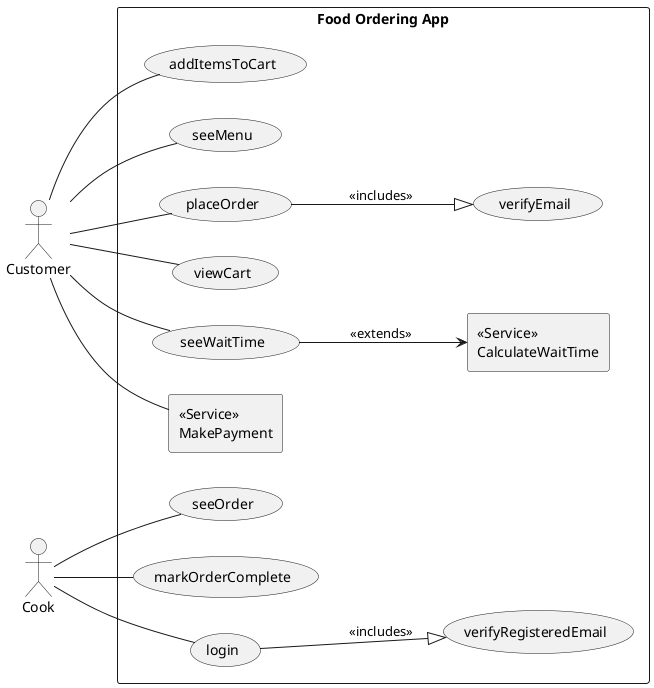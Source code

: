 @startuml Usecase
'styles
skinparam packageStyle rectangle
left to right direction


'ACTORS
Actor Customer as customer
Actor Cook as cook



rectangle "Food Ordering App"{
    ' USECASES
    usecase addItemsToCart
    usecase seeMenu
    usecase placeOrder
    usecase seeOrder
    usecase viewCart
    usecase markOrderComplete
    usecase seeWaitTime
    usecase verifyEmail
    usecase verifyRegisteredEmail
    usecase login

    ' SERVICES
    rectangle "<<Service>>\nCalculateWaitTime" as serviceWaitTime
    rectangle "<<Service>>\nMakePayment" as servicePayment

}

'links
customer--seeMenu
customer--addItemsToCart
customer--placeOrder
customer--seeWaitTime
customer--servicePayment
customer--viewCart


seeWaitTime-->serviceWaitTime:<<extends>>

cook--seeOrder
cook--login
cook--markOrderComplete

login--|>verifyRegisteredEmail:<<includes>>
placeOrder--|>verifyEmail:<<includes>>



@enduml